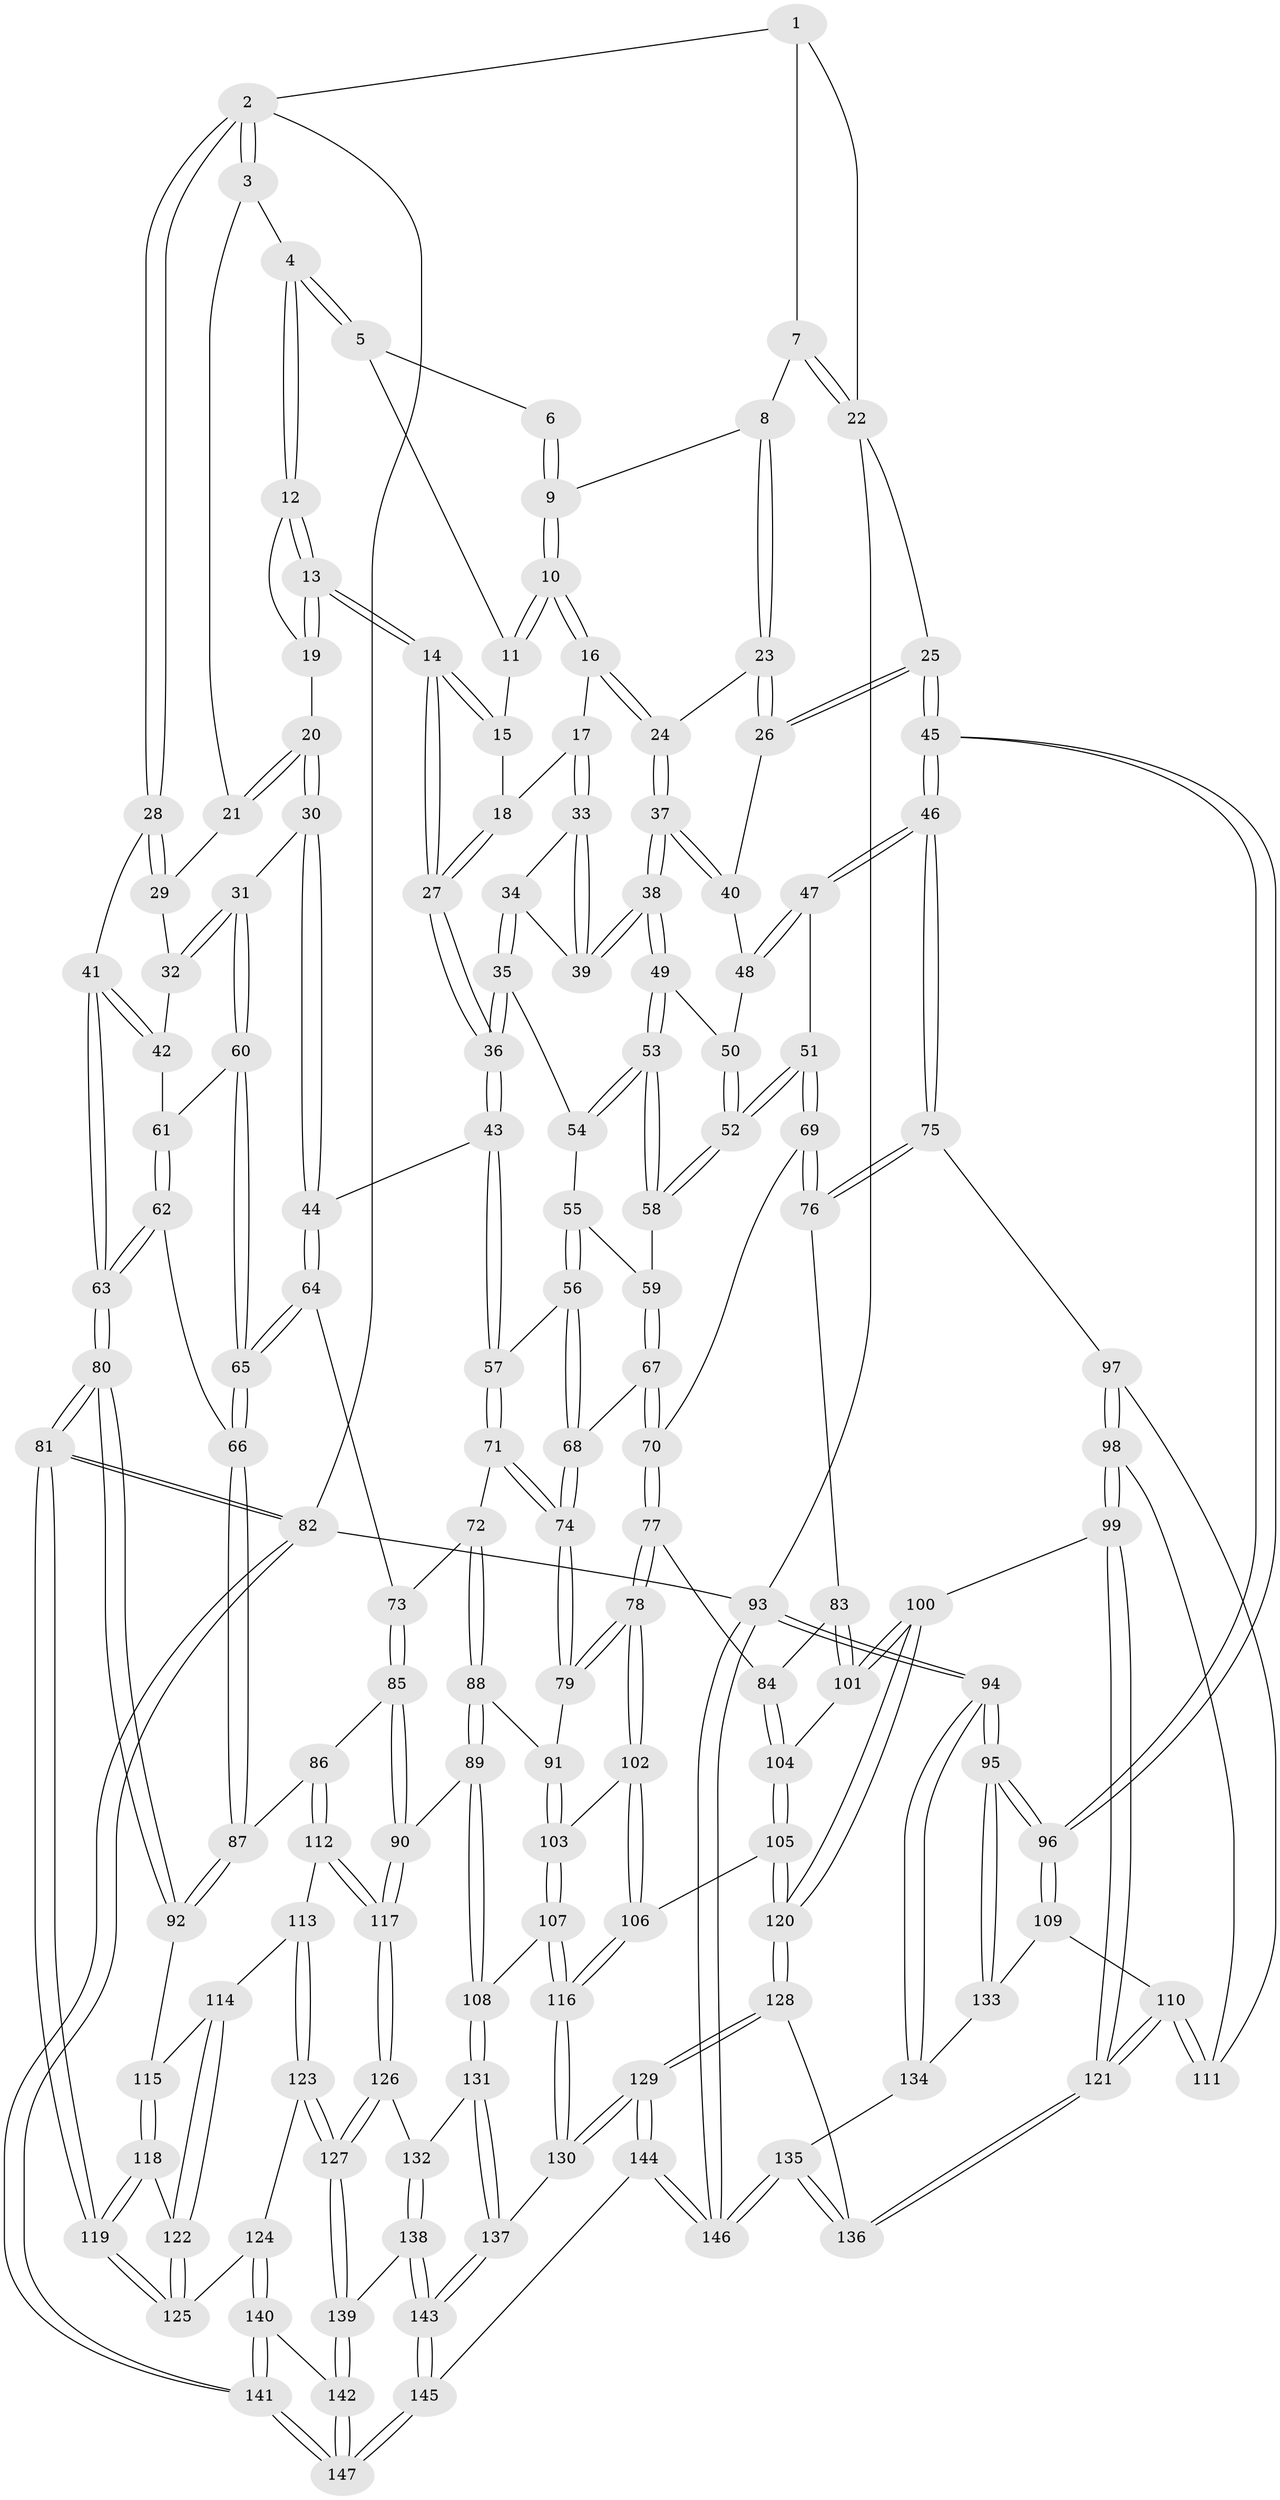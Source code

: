 // coarse degree distribution, {3: 0.11956521739130435, 6: 0.10869565217391304, 4: 0.3804347826086957, 5: 0.3804347826086957, 2: 0.010869565217391304}
// Generated by graph-tools (version 1.1) at 2025/52/02/27/25 19:52:35]
// undirected, 147 vertices, 364 edges
graph export_dot {
graph [start="1"]
  node [color=gray90,style=filled];
  1 [pos="+0.7876632047757246+0"];
  2 [pos="+0+0"];
  3 [pos="+0.15233802646128694+0"];
  4 [pos="+0.18463177339542897+0"];
  5 [pos="+0.597205155780454+0"];
  6 [pos="+0.7773152357073456+0"];
  7 [pos="+0.995655336478326+0.13082163398785862"];
  8 [pos="+0.8679087617677412+0.14604967286672482"];
  9 [pos="+0.8240627789946473+0.09458101323697622"];
  10 [pos="+0.7320741626808208+0.178310769321127"];
  11 [pos="+0.592003030074423+0"];
  12 [pos="+0.22228274607892576+0"];
  13 [pos="+0.4332521667189412+0.2012148918401829"];
  14 [pos="+0.44026642875779265+0.20519568261012414"];
  15 [pos="+0.5901884859577786+0"];
  16 [pos="+0.7269389909241734+0.19295395677139623"];
  17 [pos="+0.6567640303999085+0.20588441304973865"];
  18 [pos="+0.6182329186450851+0.17329392660391163"];
  19 [pos="+0.2522814048931006+0.19822572391925194"];
  20 [pos="+0.23769858431393254+0.22439979343421979"];
  21 [pos="+0.13171187341414792+0.19234607706610168"];
  22 [pos="+1+0.24577361046996982"];
  23 [pos="+0.8632749111735928+0.2053967800579271"];
  24 [pos="+0.7566229957938002+0.233628659250548"];
  25 [pos="+1+0.3378839462406881"];
  26 [pos="+0.8825424300241991+0.2420891963379194"];
  27 [pos="+0.46171987559406064+0.25773957067365316"];
  28 [pos="+0+0"];
  29 [pos="+0.11676640329649608+0.20245697229298074"];
  30 [pos="+0.2306657739618476+0.31630508650655303"];
  31 [pos="+0.22719903829157143+0.3182133160412372"];
  32 [pos="+0.09057722381105461+0.25235184210430894"];
  33 [pos="+0.6477146938258963+0.24617948295471254"];
  34 [pos="+0.6085515726019738+0.2949453047914589"];
  35 [pos="+0.5958457221388219+0.3072295795290779"];
  36 [pos="+0.4628813407709406+0.2793488749863087"];
  37 [pos="+0.7577944513729316+0.2815381950154764"];
  38 [pos="+0.743120206428359+0.3200847744045179"];
  39 [pos="+0.7191225599107559+0.3054767852418245"];
  40 [pos="+0.8604367059428811+0.2784432920591689"];
  41 [pos="+0+0.268294208530666"];
  42 [pos="+0+0.29289271174860215"];
  43 [pos="+0.4154753087704904+0.37345922701381157"];
  44 [pos="+0.3877980850735568+0.37887658339165614"];
  45 [pos="+1+0.45296270887527745"];
  46 [pos="+1+0.4600392842528411"];
  47 [pos="+0.9690751368040933+0.4388253267975534"];
  48 [pos="+0.8597237534850151+0.3015816989553893"];
  49 [pos="+0.7433837237206627+0.32999173898665324"];
  50 [pos="+0.842652172881672+0.31795618011189175"];
  51 [pos="+0.8353948196166986+0.44972299443367847"];
  52 [pos="+0.8225136891207574+0.43414694343414295"];
  53 [pos="+0.740605564778596+0.34476353989665975"];
  54 [pos="+0.6208816664552296+0.34519683793711314"];
  55 [pos="+0.6189001603767307+0.36799298653714546"];
  56 [pos="+0.5811934966320038+0.43053516867074626"];
  57 [pos="+0.4178692654339406+0.37653813171704387"];
  58 [pos="+0.7481756814505764+0.3709492425005806"];
  59 [pos="+0.6842768712708627+0.42701674232158426"];
  60 [pos="+0.18904389975699254+0.3618465781850808"];
  61 [pos="+0.09366301304439409+0.36247016597011394"];
  62 [pos="+0.06331612141144419+0.49822968702038195"];
  63 [pos="+0+0.4616728409085298"];
  64 [pos="+0.28095899755585424+0.5213572084773936"];
  65 [pos="+0.17617678298825679+0.5257999959883497"];
  66 [pos="+0.1514655817864178+0.5440655985213352"];
  67 [pos="+0.6550547606388631+0.502799165049552"];
  68 [pos="+0.6134590915670026+0.4909097207610742"];
  69 [pos="+0.7843873978067988+0.5222925867723387"];
  70 [pos="+0.6749385965418541+0.5250462647713195"];
  71 [pos="+0.4620159593359643+0.509681824637674"];
  72 [pos="+0.34285889618677867+0.5800258539318552"];
  73 [pos="+0.31248575087547215+0.5601949954464523"];
  74 [pos="+0.5014009378231419+0.5553553348361226"];
  75 [pos="+0.8999262939140478+0.6279057766242028"];
  76 [pos="+0.8103374051988882+0.6019664609160938"];
  77 [pos="+0.660727526890438+0.5900791177166208"];
  78 [pos="+0.5401390316015243+0.6373765549261978"];
  79 [pos="+0.5034144589064362+0.593743514493836"];
  80 [pos="+0+0.6078498866815429"];
  81 [pos="+0+0.9613250035985558"];
  82 [pos="+0+1"];
  83 [pos="+0.792340385916092+0.6258144906317682"];
  84 [pos="+0.6854916464477996+0.6381043573561354"];
  85 [pos="+0.25799368882006357+0.679025718661648"];
  86 [pos="+0.22330091045345066+0.6612226782875535"];
  87 [pos="+0.14331737150166635+0.6091281773006276"];
  88 [pos="+0.3738025186650498+0.6376846874165762"];
  89 [pos="+0.3287321512099156+0.721684892242943"];
  90 [pos="+0.3011687290353541+0.7280887257624349"];
  91 [pos="+0.42142848598599125+0.6360613769167915"];
  92 [pos="+0.09695747948389662+0.6709342422223772"];
  93 [pos="+1+1"];
  94 [pos="+1+1"];
  95 [pos="+1+1"];
  96 [pos="+1+0.6727057164126161"];
  97 [pos="+0.8994515817000538+0.6402567919779323"];
  98 [pos="+0.8413187360912767+0.7382754032176031"];
  99 [pos="+0.8188916513684588+0.755971166305559"];
  100 [pos="+0.7912950325078771+0.7303855807612223"];
  101 [pos="+0.7823456588384847+0.7172964238618186"];
  102 [pos="+0.542102153537036+0.6492821659103339"];
  103 [pos="+0.4418154932857209+0.6958966641327623"];
  104 [pos="+0.6767321796610526+0.7017909859116221"];
  105 [pos="+0.6432243941311308+0.7345783125639443"];
  106 [pos="+0.5602095339119719+0.72177393874418"];
  107 [pos="+0.4444416222819973+0.7321359086566159"];
  108 [pos="+0.38513562310438043+0.7561602445224181"];
  109 [pos="+0.9831774556356401+0.7498591847614988"];
  110 [pos="+0.9555989843894314+0.7410464311064932"];
  111 [pos="+0.9461948402031309+0.7334524672413268"];
  112 [pos="+0.19450700906650706+0.7400387880896275"];
  113 [pos="+0.15413726477636527+0.7486835853183506"];
  114 [pos="+0.1280574002587356+0.7306156557296113"];
  115 [pos="+0.09708590575490775+0.6737480849922938"];
  116 [pos="+0.5337282200833984+0.7519021097823657"];
  117 [pos="+0.2912661570110382+0.7426869387328937"];
  118 [pos="+0.03368626292660938+0.7586388301911238"];
  119 [pos="+0+0.8912375291252764"];
  120 [pos="+0.6741855898334838+0.8030310279807424"];
  121 [pos="+0.8300044877415267+0.8372779335195277"];
  122 [pos="+0.09598622297761782+0.8221528832630697"];
  123 [pos="+0.20335236270577678+0.8375922370085209"];
  124 [pos="+0.10017517609769055+0.8599758724611379"];
  125 [pos="+0.09639520289867101+0.857872729671377"];
  126 [pos="+0.2626384997865732+0.8239169197621998"];
  127 [pos="+0.2265686924974737+0.8460343163538063"];
  128 [pos="+0.6873147777361454+0.8646129556229208"];
  129 [pos="+0.6268530713216859+0.9184038890504961"];
  130 [pos="+0.5143559006986769+0.8536826434215082"];
  131 [pos="+0.4145527503696204+0.856176733679639"];
  132 [pos="+0.33910406456964515+0.8674067283467561"];
  133 [pos="+0.9404388391016748+0.862334852583876"];
  134 [pos="+0.8333405971259091+0.8771637623666438"];
  135 [pos="+0.8321668903607371+0.8771231458737225"];
  136 [pos="+0.8276763012141191+0.8718674342315076"];
  137 [pos="+0.4515918673406087+0.879404141639254"];
  138 [pos="+0.31639429285025267+0.9460280063530314"];
  139 [pos="+0.22485589602754424+0.9278867493036803"];
  140 [pos="+0.11008349554297553+0.8959672521932727"];
  141 [pos="+0+1"];
  142 [pos="+0.18966968448921104+0.9798302136635645"];
  143 [pos="+0.41108897563567415+1"];
  144 [pos="+0.6226245721080654+1"];
  145 [pos="+0.4256270417241511+1"];
  146 [pos="+0.8015492016923506+1"];
  147 [pos="+0.11028181530442382+1"];
  1 -- 2;
  1 -- 7;
  1 -- 22;
  2 -- 3;
  2 -- 3;
  2 -- 28;
  2 -- 28;
  2 -- 82;
  3 -- 4;
  3 -- 21;
  4 -- 5;
  4 -- 5;
  4 -- 12;
  4 -- 12;
  5 -- 6;
  5 -- 11;
  6 -- 9;
  6 -- 9;
  7 -- 8;
  7 -- 22;
  7 -- 22;
  8 -- 9;
  8 -- 23;
  8 -- 23;
  9 -- 10;
  9 -- 10;
  10 -- 11;
  10 -- 11;
  10 -- 16;
  10 -- 16;
  11 -- 15;
  12 -- 13;
  12 -- 13;
  12 -- 19;
  13 -- 14;
  13 -- 14;
  13 -- 19;
  13 -- 19;
  14 -- 15;
  14 -- 15;
  14 -- 27;
  14 -- 27;
  15 -- 18;
  16 -- 17;
  16 -- 24;
  16 -- 24;
  17 -- 18;
  17 -- 33;
  17 -- 33;
  18 -- 27;
  18 -- 27;
  19 -- 20;
  20 -- 21;
  20 -- 21;
  20 -- 30;
  20 -- 30;
  21 -- 29;
  22 -- 25;
  22 -- 93;
  23 -- 24;
  23 -- 26;
  23 -- 26;
  24 -- 37;
  24 -- 37;
  25 -- 26;
  25 -- 26;
  25 -- 45;
  25 -- 45;
  26 -- 40;
  27 -- 36;
  27 -- 36;
  28 -- 29;
  28 -- 29;
  28 -- 41;
  29 -- 32;
  30 -- 31;
  30 -- 44;
  30 -- 44;
  31 -- 32;
  31 -- 32;
  31 -- 60;
  31 -- 60;
  32 -- 42;
  33 -- 34;
  33 -- 39;
  33 -- 39;
  34 -- 35;
  34 -- 35;
  34 -- 39;
  35 -- 36;
  35 -- 36;
  35 -- 54;
  36 -- 43;
  36 -- 43;
  37 -- 38;
  37 -- 38;
  37 -- 40;
  37 -- 40;
  38 -- 39;
  38 -- 39;
  38 -- 49;
  38 -- 49;
  40 -- 48;
  41 -- 42;
  41 -- 42;
  41 -- 63;
  41 -- 63;
  42 -- 61;
  43 -- 44;
  43 -- 57;
  43 -- 57;
  44 -- 64;
  44 -- 64;
  45 -- 46;
  45 -- 46;
  45 -- 96;
  45 -- 96;
  46 -- 47;
  46 -- 47;
  46 -- 75;
  46 -- 75;
  47 -- 48;
  47 -- 48;
  47 -- 51;
  48 -- 50;
  49 -- 50;
  49 -- 53;
  49 -- 53;
  50 -- 52;
  50 -- 52;
  51 -- 52;
  51 -- 52;
  51 -- 69;
  51 -- 69;
  52 -- 58;
  52 -- 58;
  53 -- 54;
  53 -- 54;
  53 -- 58;
  53 -- 58;
  54 -- 55;
  55 -- 56;
  55 -- 56;
  55 -- 59;
  56 -- 57;
  56 -- 68;
  56 -- 68;
  57 -- 71;
  57 -- 71;
  58 -- 59;
  59 -- 67;
  59 -- 67;
  60 -- 61;
  60 -- 65;
  60 -- 65;
  61 -- 62;
  61 -- 62;
  62 -- 63;
  62 -- 63;
  62 -- 66;
  63 -- 80;
  63 -- 80;
  64 -- 65;
  64 -- 65;
  64 -- 73;
  65 -- 66;
  65 -- 66;
  66 -- 87;
  66 -- 87;
  67 -- 68;
  67 -- 70;
  67 -- 70;
  68 -- 74;
  68 -- 74;
  69 -- 70;
  69 -- 76;
  69 -- 76;
  70 -- 77;
  70 -- 77;
  71 -- 72;
  71 -- 74;
  71 -- 74;
  72 -- 73;
  72 -- 88;
  72 -- 88;
  73 -- 85;
  73 -- 85;
  74 -- 79;
  74 -- 79;
  75 -- 76;
  75 -- 76;
  75 -- 97;
  76 -- 83;
  77 -- 78;
  77 -- 78;
  77 -- 84;
  78 -- 79;
  78 -- 79;
  78 -- 102;
  78 -- 102;
  79 -- 91;
  80 -- 81;
  80 -- 81;
  80 -- 92;
  80 -- 92;
  81 -- 82;
  81 -- 82;
  81 -- 119;
  81 -- 119;
  82 -- 141;
  82 -- 141;
  82 -- 93;
  83 -- 84;
  83 -- 101;
  83 -- 101;
  84 -- 104;
  84 -- 104;
  85 -- 86;
  85 -- 90;
  85 -- 90;
  86 -- 87;
  86 -- 112;
  86 -- 112;
  87 -- 92;
  87 -- 92;
  88 -- 89;
  88 -- 89;
  88 -- 91;
  89 -- 90;
  89 -- 108;
  89 -- 108;
  90 -- 117;
  90 -- 117;
  91 -- 103;
  91 -- 103;
  92 -- 115;
  93 -- 94;
  93 -- 94;
  93 -- 146;
  93 -- 146;
  94 -- 95;
  94 -- 95;
  94 -- 134;
  94 -- 134;
  95 -- 96;
  95 -- 96;
  95 -- 133;
  95 -- 133;
  96 -- 109;
  96 -- 109;
  97 -- 98;
  97 -- 98;
  97 -- 111;
  98 -- 99;
  98 -- 99;
  98 -- 111;
  99 -- 100;
  99 -- 121;
  99 -- 121;
  100 -- 101;
  100 -- 101;
  100 -- 120;
  100 -- 120;
  101 -- 104;
  102 -- 103;
  102 -- 106;
  102 -- 106;
  103 -- 107;
  103 -- 107;
  104 -- 105;
  104 -- 105;
  105 -- 106;
  105 -- 120;
  105 -- 120;
  106 -- 116;
  106 -- 116;
  107 -- 108;
  107 -- 116;
  107 -- 116;
  108 -- 131;
  108 -- 131;
  109 -- 110;
  109 -- 133;
  110 -- 111;
  110 -- 111;
  110 -- 121;
  110 -- 121;
  112 -- 113;
  112 -- 117;
  112 -- 117;
  113 -- 114;
  113 -- 123;
  113 -- 123;
  114 -- 115;
  114 -- 122;
  114 -- 122;
  115 -- 118;
  115 -- 118;
  116 -- 130;
  116 -- 130;
  117 -- 126;
  117 -- 126;
  118 -- 119;
  118 -- 119;
  118 -- 122;
  119 -- 125;
  119 -- 125;
  120 -- 128;
  120 -- 128;
  121 -- 136;
  121 -- 136;
  122 -- 125;
  122 -- 125;
  123 -- 124;
  123 -- 127;
  123 -- 127;
  124 -- 125;
  124 -- 140;
  124 -- 140;
  126 -- 127;
  126 -- 127;
  126 -- 132;
  127 -- 139;
  127 -- 139;
  128 -- 129;
  128 -- 129;
  128 -- 136;
  129 -- 130;
  129 -- 130;
  129 -- 144;
  129 -- 144;
  130 -- 137;
  131 -- 132;
  131 -- 137;
  131 -- 137;
  132 -- 138;
  132 -- 138;
  133 -- 134;
  134 -- 135;
  135 -- 136;
  135 -- 136;
  135 -- 146;
  135 -- 146;
  137 -- 143;
  137 -- 143;
  138 -- 139;
  138 -- 143;
  138 -- 143;
  139 -- 142;
  139 -- 142;
  140 -- 141;
  140 -- 141;
  140 -- 142;
  141 -- 147;
  141 -- 147;
  142 -- 147;
  142 -- 147;
  143 -- 145;
  143 -- 145;
  144 -- 145;
  144 -- 146;
  144 -- 146;
  145 -- 147;
  145 -- 147;
}
